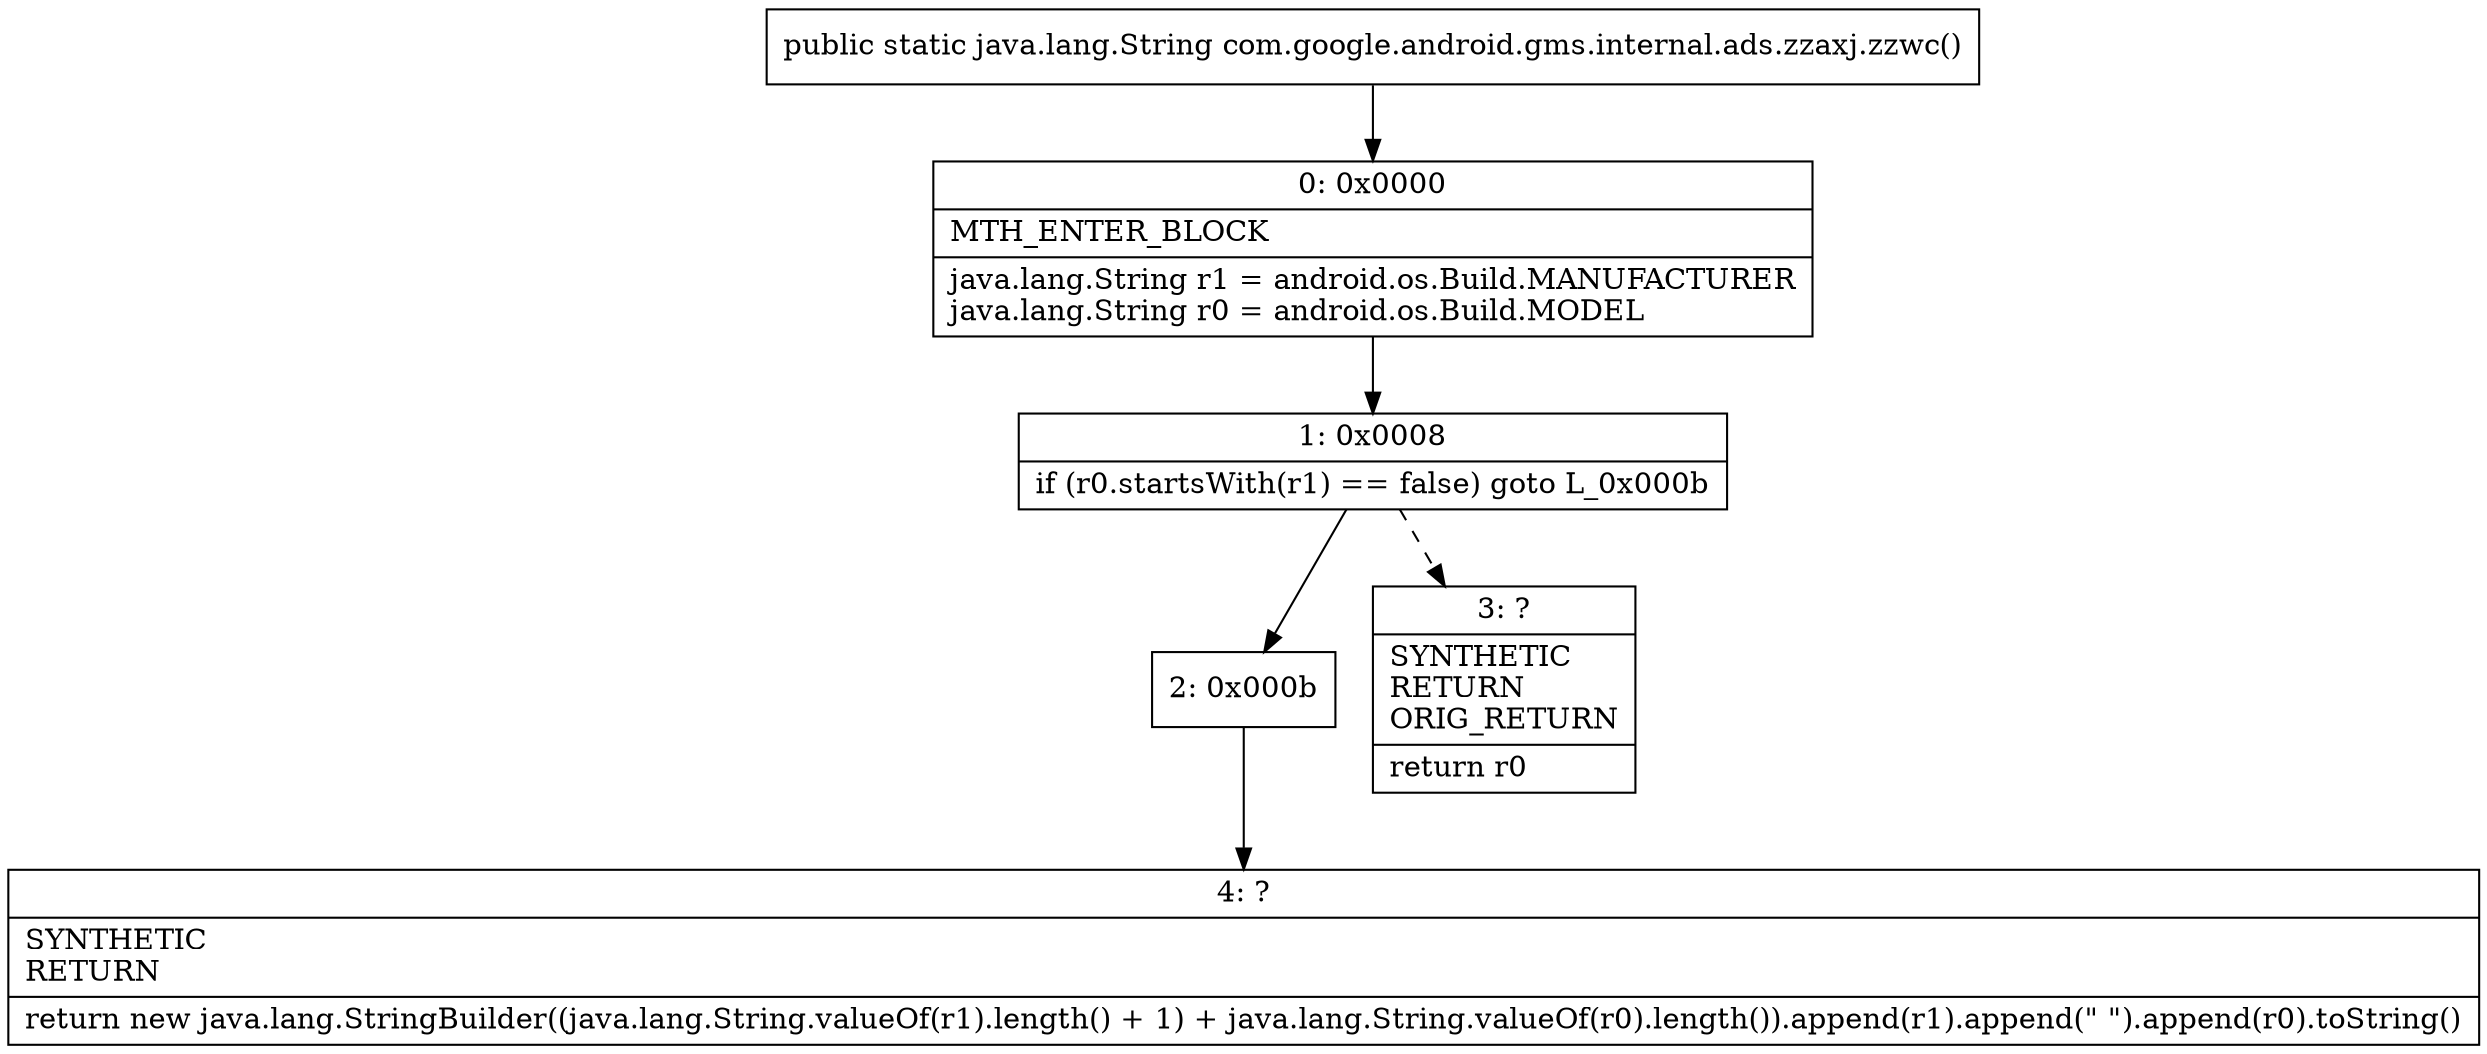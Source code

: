 digraph "CFG forcom.google.android.gms.internal.ads.zzaxj.zzwc()Ljava\/lang\/String;" {
Node_0 [shape=record,label="{0\:\ 0x0000|MTH_ENTER_BLOCK\l|java.lang.String r1 = android.os.Build.MANUFACTURER\ljava.lang.String r0 = android.os.Build.MODEL\l}"];
Node_1 [shape=record,label="{1\:\ 0x0008|if (r0.startsWith(r1) == false) goto L_0x000b\l}"];
Node_2 [shape=record,label="{2\:\ 0x000b}"];
Node_3 [shape=record,label="{3\:\ ?|SYNTHETIC\lRETURN\lORIG_RETURN\l|return r0\l}"];
Node_4 [shape=record,label="{4\:\ ?|SYNTHETIC\lRETURN\l|return new java.lang.StringBuilder((java.lang.String.valueOf(r1).length() + 1) + java.lang.String.valueOf(r0).length()).append(r1).append(\" \").append(r0).toString()\l}"];
MethodNode[shape=record,label="{public static java.lang.String com.google.android.gms.internal.ads.zzaxj.zzwc() }"];
MethodNode -> Node_0;
Node_0 -> Node_1;
Node_1 -> Node_2;
Node_1 -> Node_3[style=dashed];
Node_2 -> Node_4;
}

